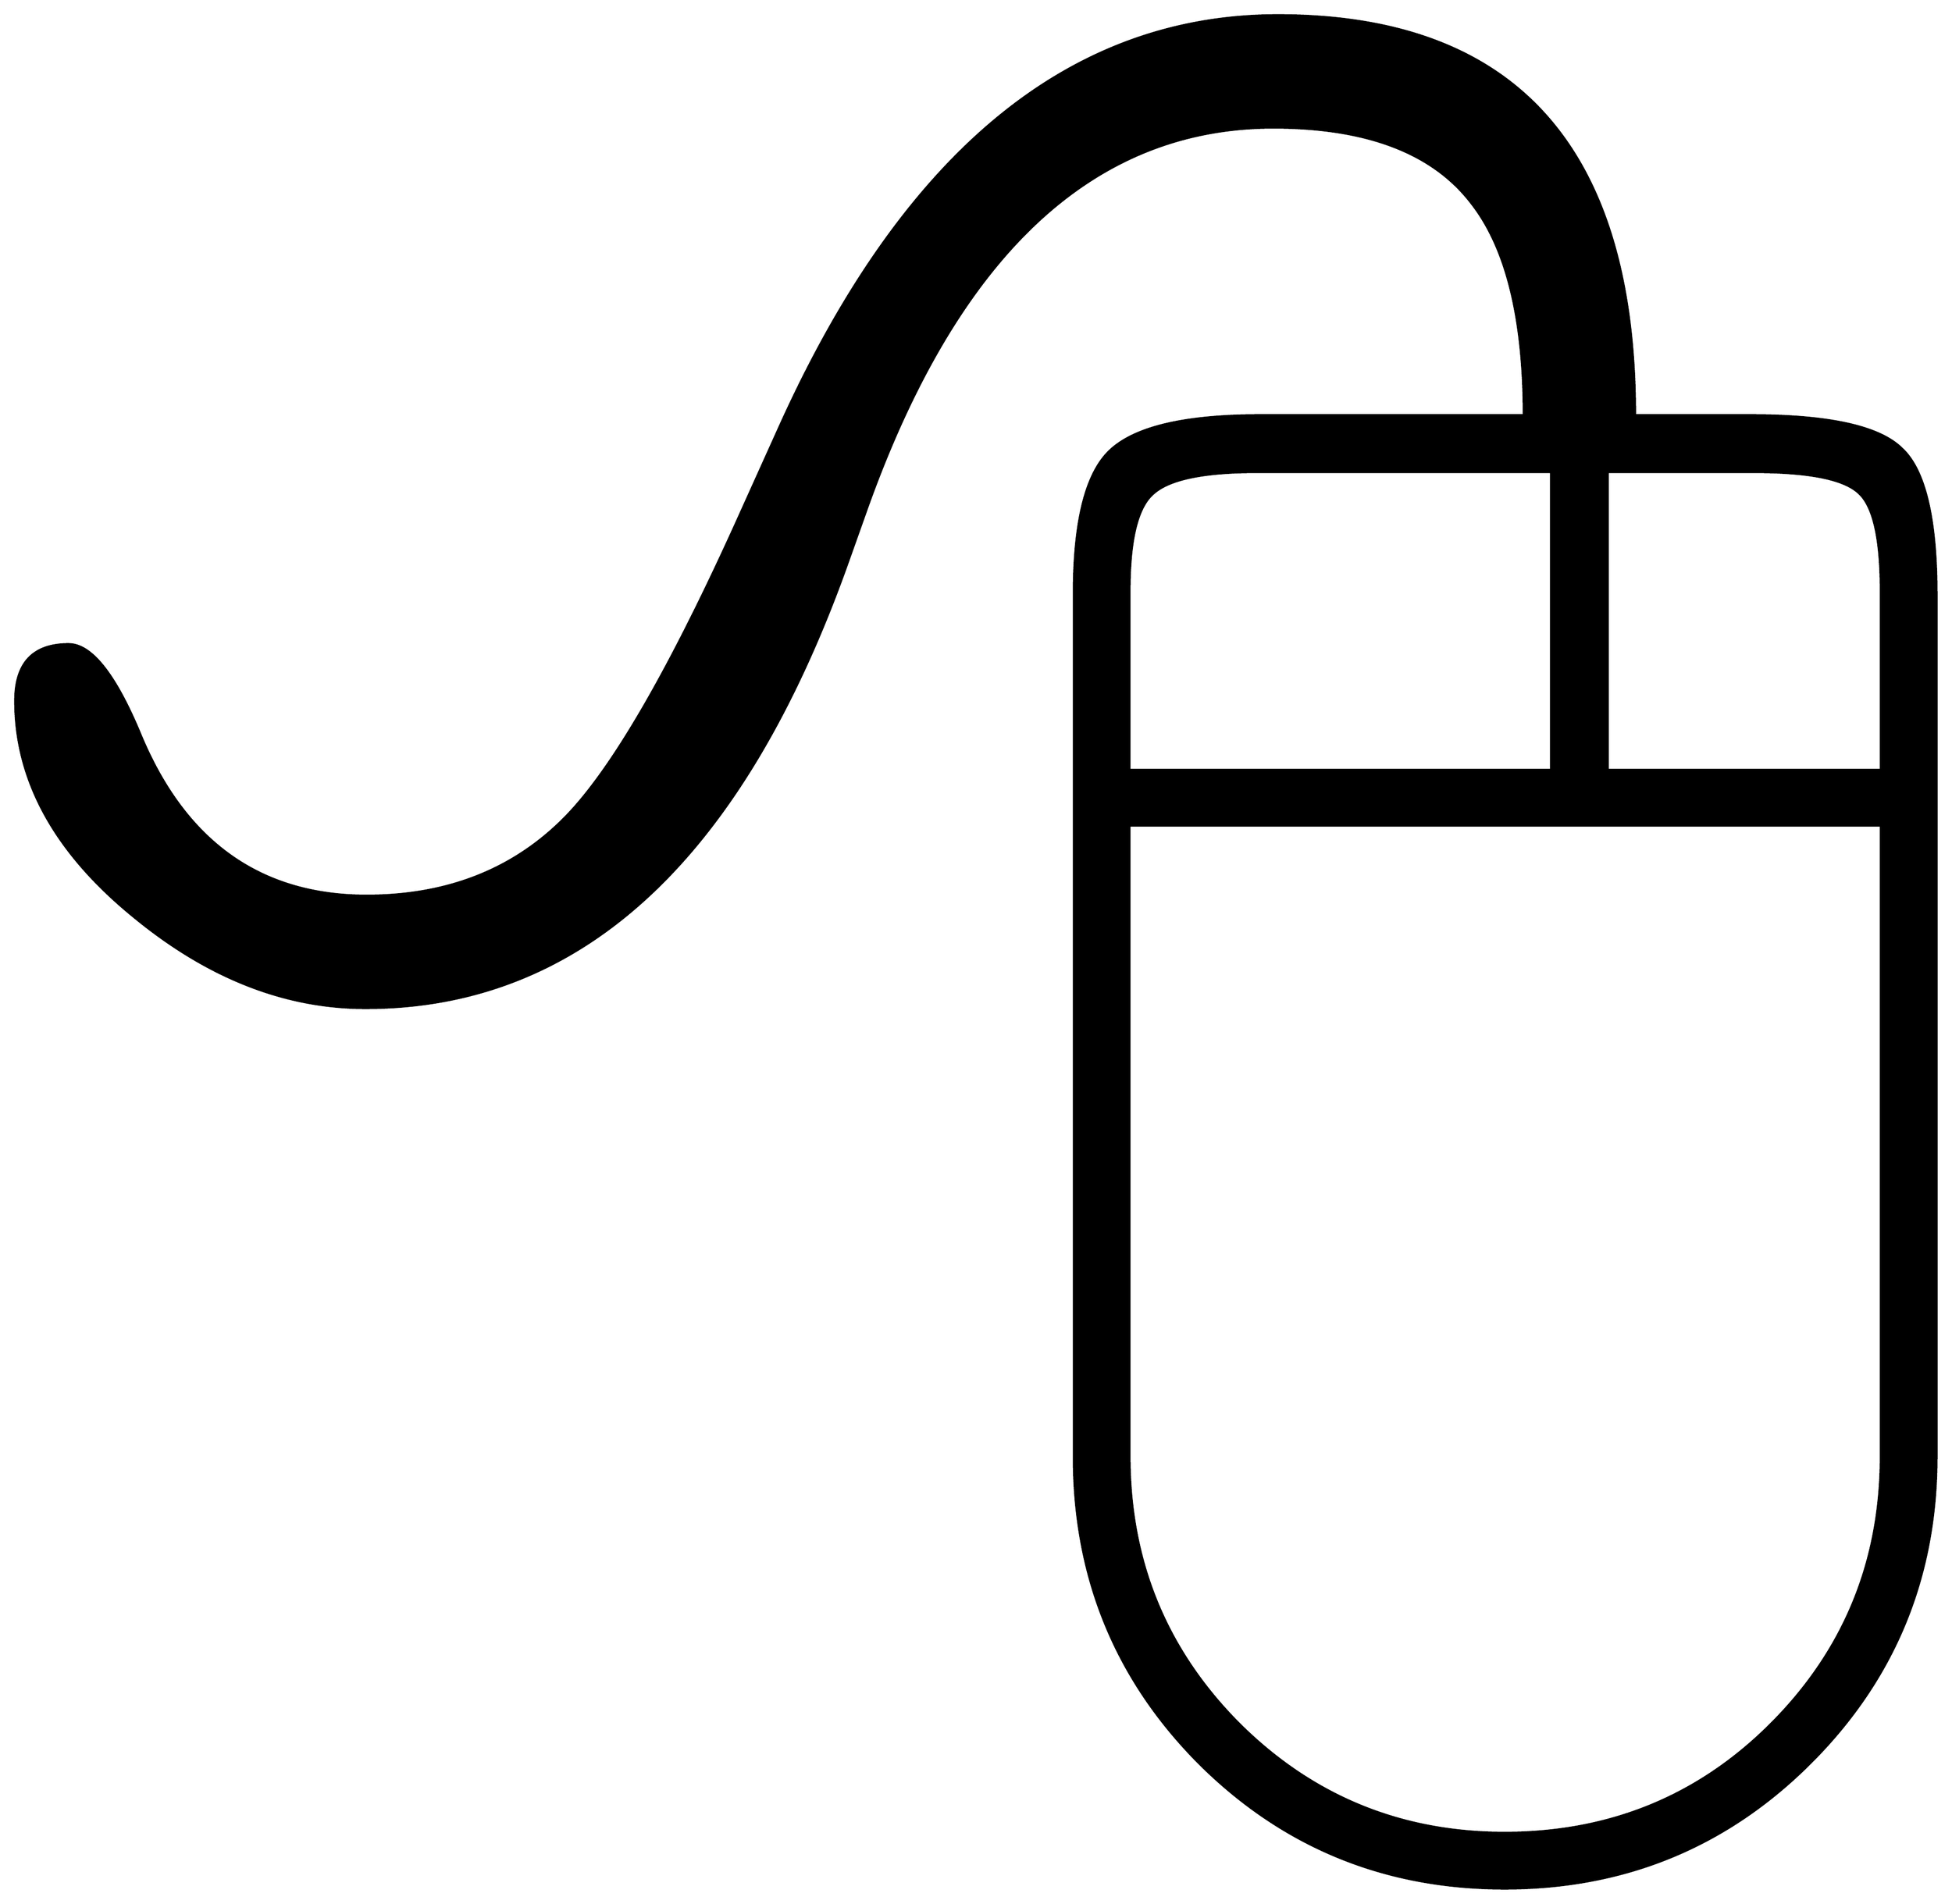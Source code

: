 


\begin{tikzpicture}[y=0.80pt, x=0.80pt, yscale=-1.0, xscale=1.0, inner sep=0pt, outer sep=0pt]
\begin{scope}[shift={(100.0,1903.0)},nonzero rule]
  \path[draw=.,fill=.,line width=1.600pt] (1769.0,-334.0) ..
    controls (1769.0,-228.0) and (1732.0,-138.0) ..
    (1658.0,-64.0) .. controls (1584.0,10.0) and (1494.0,47.0)
    .. (1388.0,47.0) .. controls (1282.0,47.0) and (1192.0,10.0)
    .. (1118.0,-64.0) .. controls (1044.667,-138.0) and
    (1008.0,-228.0) .. (1008.0,-334.0) -- (1008.0,-1095.0) ..
    controls (1008.0,-1159.667) and (1018.667,-1202.0) ..
    (1040.0,-1222.0) .. controls (1062.0,-1242.667) and
    (1106.0,-1253.0) .. (1172.0,-1253.0) -- (1405.0,-1253.0) ..
    controls (1405.0,-1338.333) and (1389.667,-1400.667) ..
    (1359.0,-1440.0) .. controls (1325.0,-1484.667) and
    (1266.667,-1507.0) .. (1184.0,-1507.0) .. controls
    (1024.667,-1507.0) and (905.0,-1394.667) .. (825.0,-1170.0) --
    (809.0,-1125.0) .. controls (715.667,-861.667) and
    (573.667,-730.0) .. (383.0,-730.0) .. controls (311.667,-730.0)
    and (243.333,-757.0) .. (178.0,-811.0) .. controls
    (108.667,-867.667) and (74.0,-931.0) .. (74.0,-1001.0) ..
    controls (74.0,-1034.333) and (89.667,-1051.0) ..
    (121.0,-1051.0) .. controls (141.0,-1051.0) and
    (162.0,-1024.667) .. (184.0,-972.0) .. controls (223.333,-876.667)
    and (290.0,-829.0) .. (384.0,-829.0) .. controls
    (455.333,-829.0) and (513.667,-852.0) .. (559.0,-898.0) ..
    controls (600.333,-940.0) and (651.0,-1027.333) ..
    (711.0,-1160.0) -- (748.0,-1242.0) .. controls
    (857.333,-1484.667) and (1004.0,-1606.0) .. (1188.0,-1606.0) ..
    controls (1398.0,-1606.0) and (1503.0,-1488.333) ..
    (1503.0,-1253.0) -- (1605.0,-1253.0) .. controls
    (1673.667,-1253.0) and (1718.0,-1243.333) .. (1738.0,-1224.0) ..
    controls (1758.667,-1205.333) and (1769.0,-1162.333) ..
    (1769.0,-1095.0) -- (1769.0,-334.0) -- cycle(1720.0,-940.0)
    -- (1720.0,-1098.0) .. controls (1720.0,-1144.667) and
    (1713.333,-1173.667) .. (1700.0,-1185.0) .. controls
    (1686.667,-1197.0) and (1656.0,-1203.0) .. (1608.0,-1203.0) --
    (1479.0,-1203.0) -- (1479.0,-940.0) -- (1720.0,-940.0) --
    cycle(1429.0,-940.0) -- (1429.0,-1203.0) -- (1169.0,-1203.0)
    .. controls (1122.333,-1203.0) and (1092.0,-1196.667) ..
    (1078.0,-1184.0) .. controls (1064.0,-1172.0) and
    (1057.0,-1143.333) .. (1057.0,-1098.0) -- (1057.0,-940.0) --
    (1429.0,-940.0) -- cycle(1720.0,-334.0) -- (1720.0,-891.0)
    -- (1057.0,-891.0) -- (1057.0,-334.0) .. controls
    (1057.0,-242.0) and (1089.0,-163.667) .. (1153.0,-99.0) ..
    controls (1217.667,-34.333) and (1296.0,-2.0) .. (1388.0,-2.0)
    .. controls (1480.667,-2.0) and (1559.0,-34.0) ..
    (1623.0,-98.0) .. controls (1687.667,-162.667) and
    (1720.0,-241.333) .. (1720.0,-334.0) -- cycle;
\end{scope}

\end{tikzpicture}

